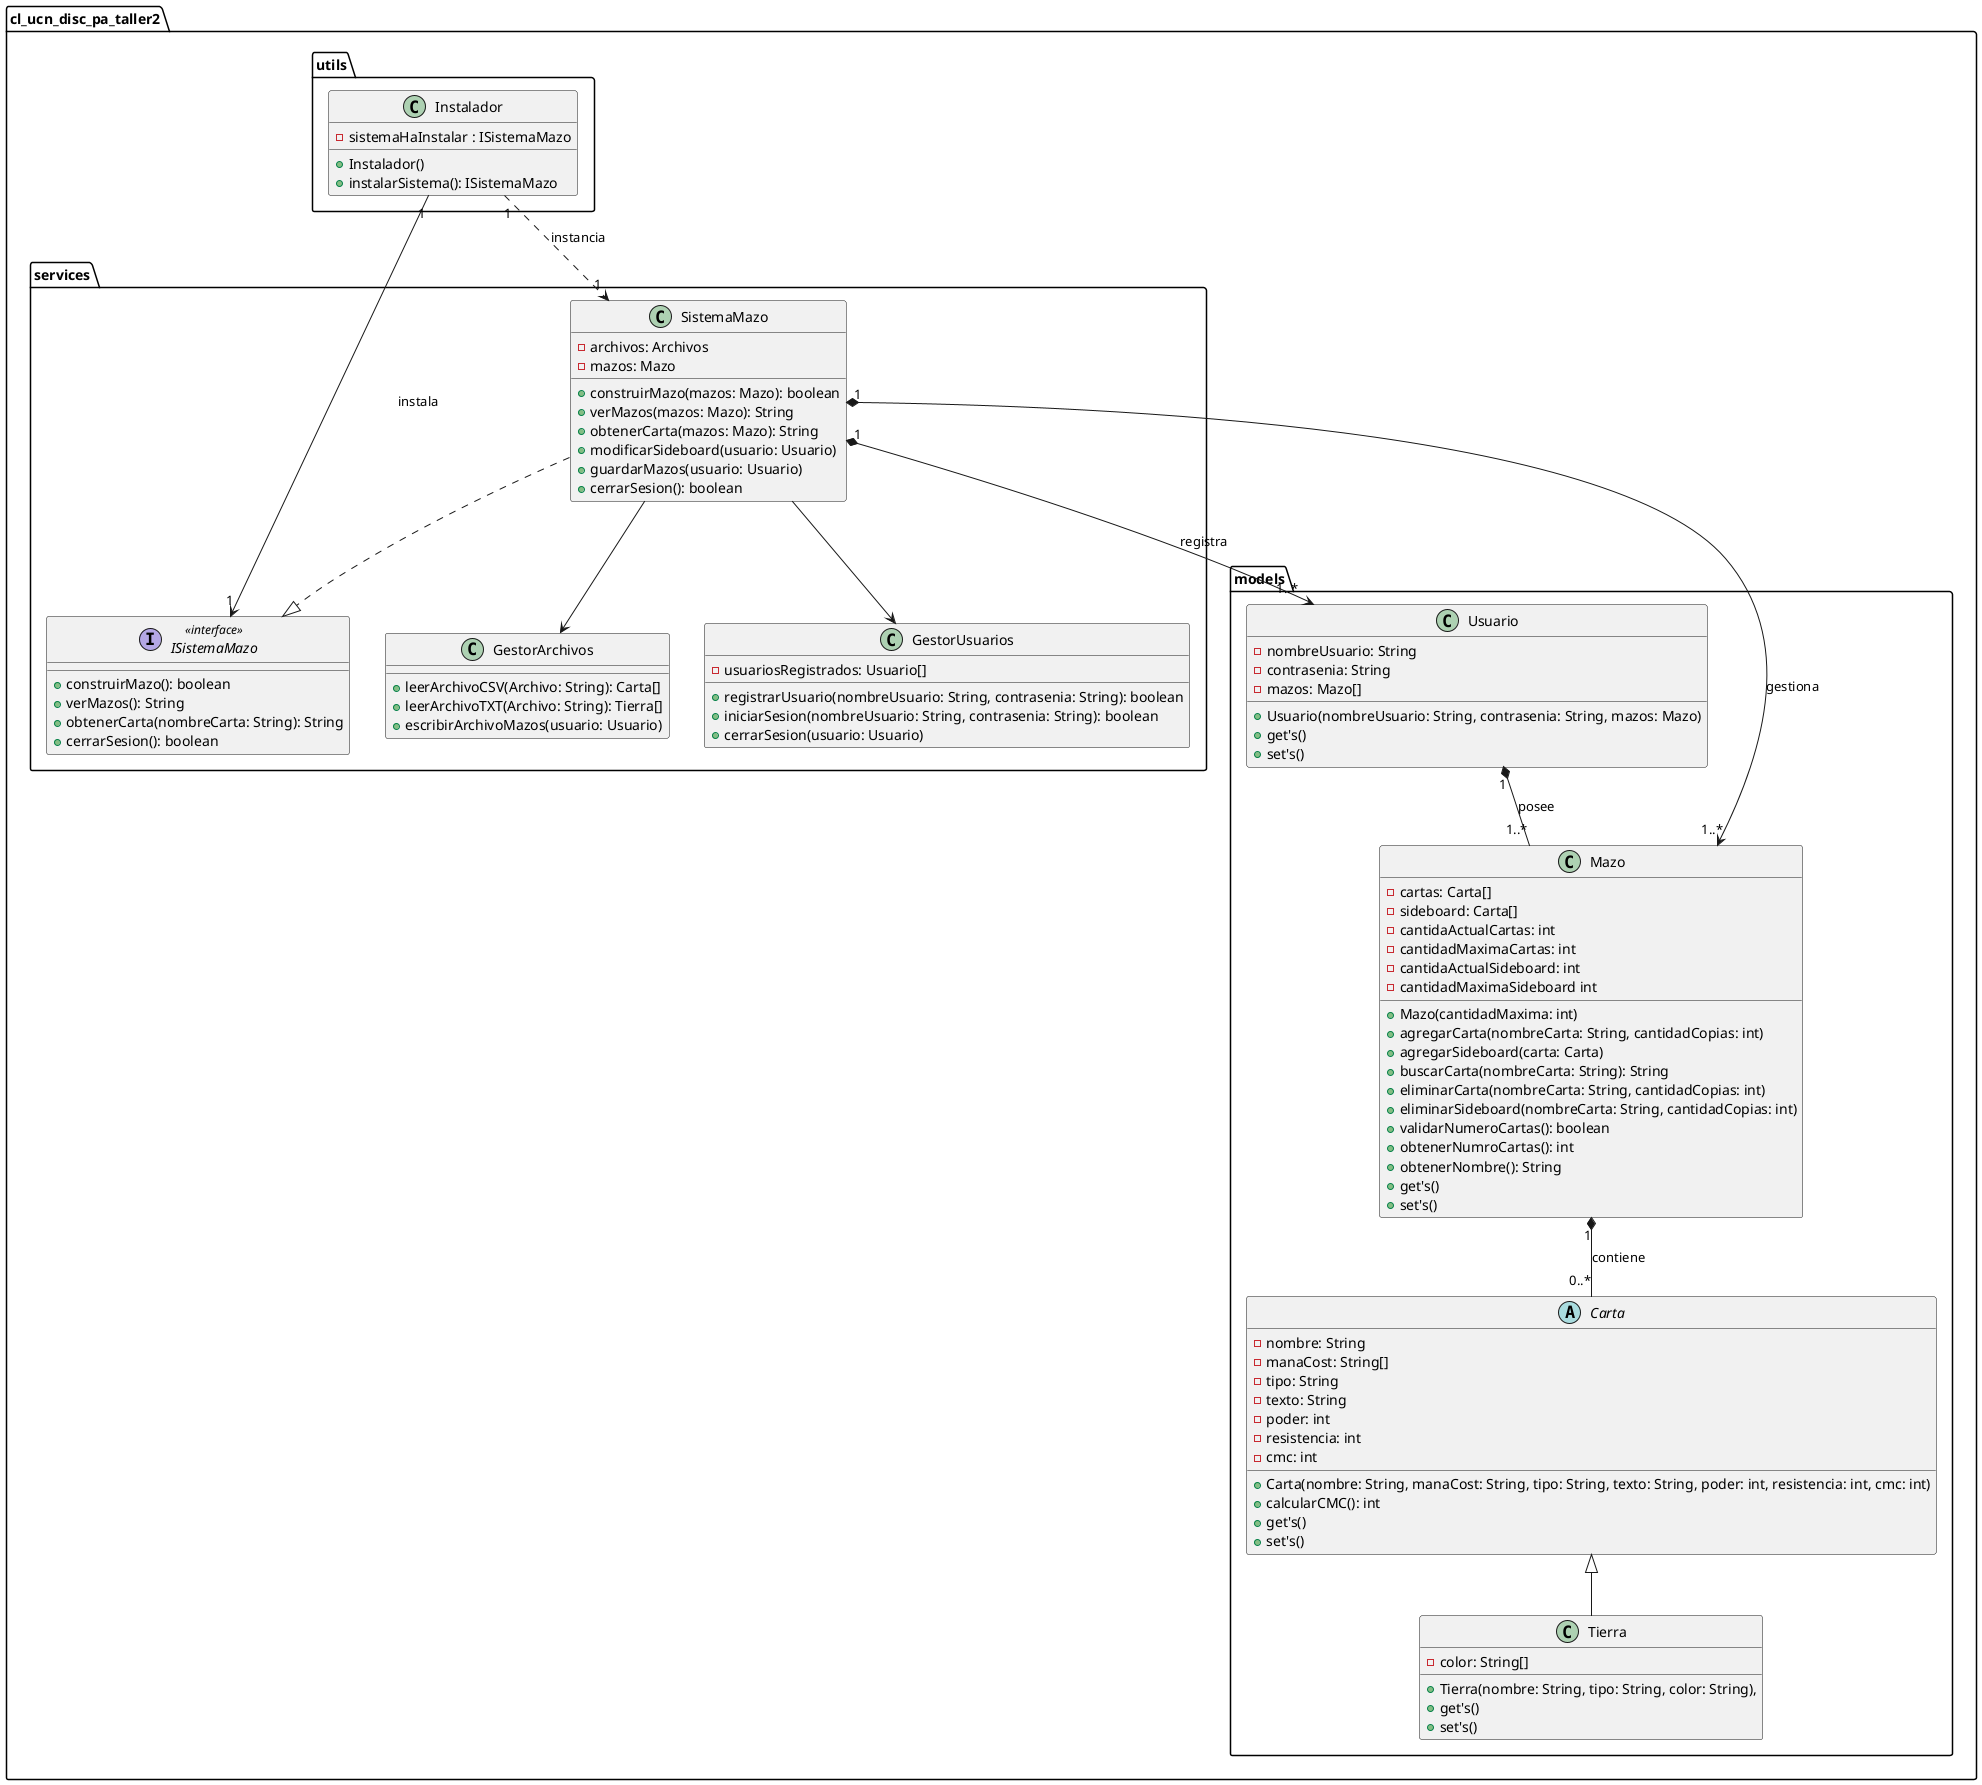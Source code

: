 @startuml
'https://plantuml.com/sequence-diagram

package cl_ucn_disc_pa_taller2 {

package models {

abstract class Carta {
- nombre: String
- manaCost: String[]
- tipo: String
- texto: String
- poder: int
- resistencia: int
- cmc: int

+ Carta(nombre: String, manaCost: String, tipo: String, texto: String, poder: int, resistencia: int, cmc: int)
+ calcularCMC(): int
+ get's()
+ set's()
}

class Tierra extends Carta{
- color: String[]
+ Tierra(nombre: String, tipo: String, color: String),
+ get's()
+ set's()
}


class Mazo {
- cartas: Carta[]
- sideboard: Carta[]
- cantidaActualCartas: int
- cantidadMaximaCartas: int
- cantidaActualSideboard: int
- cantidadMaximaSideboard int

+ Mazo(cantidadMaxima: int)
+ agregarCarta(nombreCarta: String, cantidadCopias: int)
+ agregarSideboard(carta: Carta)
+ buscarCarta(nombreCarta: String): String
+ eliminarCarta(nombreCarta: String, cantidadCopias: int)
+ eliminarSideboard(nombreCarta: String, cantidadCopias: int)
+ validarNumeroCartas(): boolean
+ obtenerNumroCartas(): int
+ obtenerNombre(): String
+ get's()
+ set's()

}
class Usuario {
- nombreUsuario: String
- contrasenia: String
- mazos: Mazo[]
+ Usuario(nombreUsuario: String, contrasenia: String, mazos: Mazo)
+ get's()
+ set's()

}

}

package services {

interface ISistemaMazo <<interface>> {
    + construirMazo(): boolean
    + verMazos(): String
    + obtenerCarta(nombreCarta: String): String
    + cerrarSesion(): boolean
}

class SistemaMazo {
- archivos: Archivos
- mazos: Mazo

+ construirMazo(mazos: Mazo): boolean
+ verMazos(mazos: Mazo): String
+ obtenerCarta(mazos: Mazo): String
+ modificarSideboard(usuario: Usuario)
+ guardarMazos(usuario: Usuario)
+ cerrarSesion(): boolean
}

class GestorArchivos {
+ leerArchivoCSV(Archivo: String): Carta[]
+ leerArchivoTXT(Archivo: String): Tierra[]
+ escribirArchivoMazos(usuario: Usuario)
}

class GestorUsuarios {
- usuariosRegistrados: Usuario[]

+ registrarUsuario(nombreUsuario: String, contrasenia: String): boolean
+ iniciarSesion(nombreUsuario: String, contrasenia: String): boolean
+ cerrarSesion(usuario: Usuario)
}
}


package utils {
class Instalador {
- sistemaHaInstalar : ISistemaMazo
+ Instalador()
+ instalarSistema(): ISistemaMazo
}

Instalador "1" ..> "1" SistemaMazo : instancia
Instalador "1" --> "1" ISistemaMazo : instala

SistemaMazo ..|> ISistemaMazo
SistemaMazo --> GestorArchivos
SistemaMazo --> GestorUsuarios

SistemaMazo "1" *--> "1..*" Mazo: gestiona
SistemaMazo "1" *--> "1..*" Usuario: registra

Usuario "1" *-- "1..*" Mazo: posee
Mazo "1" *-- "0..*" Carta: contiene

}
}

@enduml